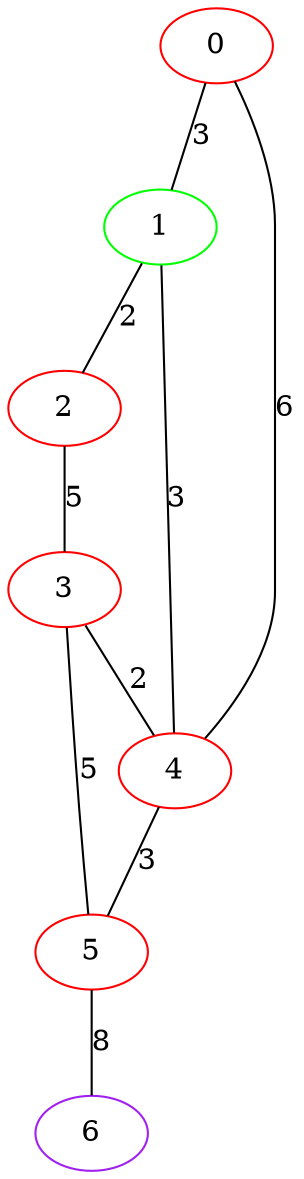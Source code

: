 graph "" {
0 [color=red, weight=1];
1 [color=green, weight=2];
2 [color=red, weight=1];
3 [color=red, weight=1];
4 [color=red, weight=1];
5 [color=red, weight=1];
6 [color=purple, weight=4];
0 -- 1  [key=0, label=3];
0 -- 4  [key=0, label=6];
1 -- 2  [key=0, label=2];
1 -- 4  [key=0, label=3];
2 -- 3  [key=0, label=5];
3 -- 4  [key=0, label=2];
3 -- 5  [key=0, label=5];
4 -- 5  [key=0, label=3];
5 -- 6  [key=0, label=8];
}
